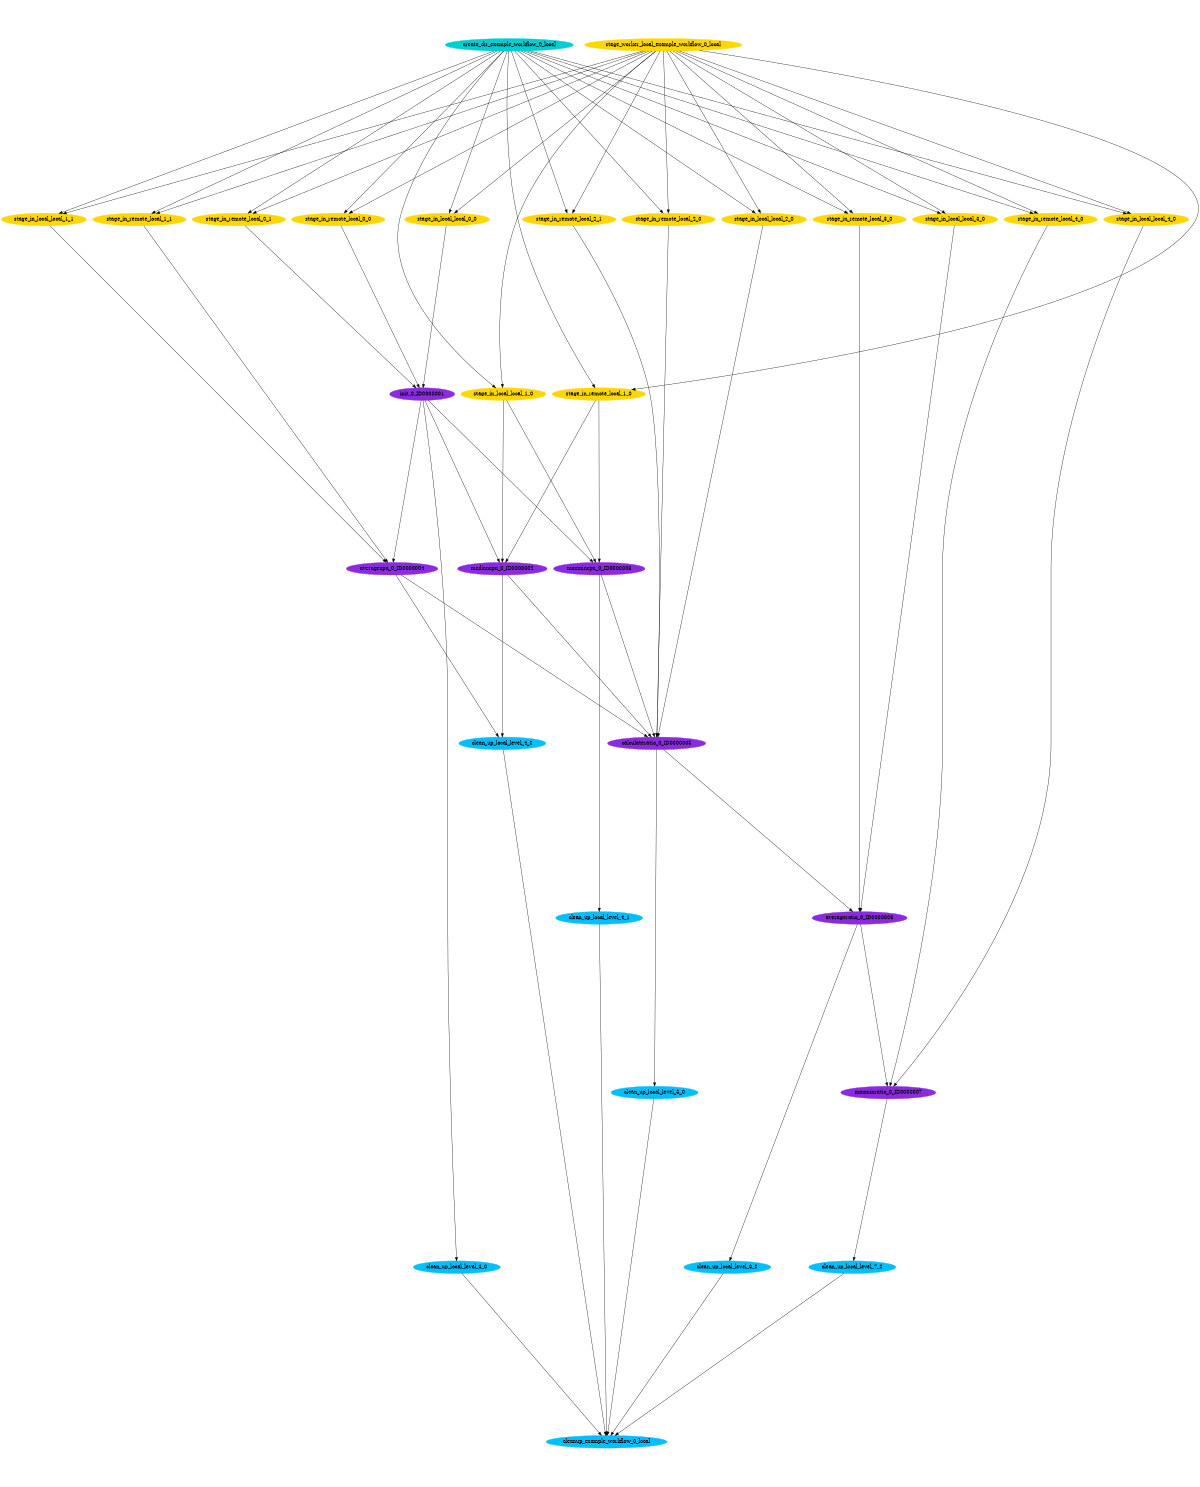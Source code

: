 digraph E {
size="8.0,10.0"
ratio=fill
node [shape=ellipse]
edge [arrowhead=normal, arrowsize=1.0]
	"clean_up_local_level_4_1" [color=deepskyblue,style=filled,label="clean_up_local_level_4_1"]
	"clean_up_local_level_4_0" [color=deepskyblue,style=filled,label="clean_up_local_level_4_0"]
	"averageratio_0_ID0000006" [color=blueviolet,style=filled,label="averageratio_0_ID0000006"]
	"maxminratio_0_ID0000007" [color=blueviolet,style=filled,label="maxminratio_0_ID0000007"]
	"stage_in_local_local_4_0" [color=gold,style=filled,label="stage_in_local_local_4_0"]
	"stage_in_remote_local_0_1" [color=gold,style=filled,label="stage_in_remote_local_0_1"]
	"clean_up_local_level_6_0" [color=deepskyblue,style=filled,label="clean_up_local_level_6_0"]
	"stage_in_remote_local_0_0" [color=gold,style=filled,label="stage_in_remote_local_0_0"]
	"clean_up_local_level_5_0" [color=deepskyblue,style=filled,label="clean_up_local_level_5_0"]
	"calculateratio_0_ID0000005" [color=blueviolet,style=filled,label="calculateratio_0_ID0000005"]
	"mediancpu_0_ID0000002" [color=blueviolet,style=filled,label="mediancpu_0_ID0000002"]
	"stage_in_local_local_0_0" [color=gold,style=filled,label="stage_in_local_local_0_0"]
	"create_dir_example_workflow_0_local" [color=darkturquoise,style=filled,label="create_dir_example_workflow_0_local"]
	"stage_in_remote_local_2_1" [color=gold,style=filled,label="stage_in_remote_local_2_1"]
	"init_0_ID0000001" [color=blueviolet,style=filled,label="init_0_ID0000001"]
	"clean_up_local_level_7_0" [color=deepskyblue,style=filled,label="clean_up_local_level_7_0"]
	"stage_in_local_local_2_0" [color=gold,style=filled,label="stage_in_local_local_2_0"]
	"stage_in_remote_local_1_1" [color=gold,style=filled,label="stage_in_remote_local_1_1"]
	"stage_in_remote_local_1_0" [color=gold,style=filled,label="stage_in_remote_local_1_0"]
	"averagecpu_0_ID0000004" [color=blueviolet,style=filled,label="averagecpu_0_ID0000004"]
	"stage_in_local_local_3_0" [color=gold,style=filled,label="stage_in_local_local_3_0"]
	"stage_worker_local_example_workflow_0_local" [color=gold,style=filled,label="stage_worker_local_example_workflow_0_local"]
	"maxmincpu_0_ID0000003" [color=blueviolet,style=filled,label="maxmincpu_0_ID0000003"]
	"stage_in_local_local_1_1" [color=gold,style=filled,label="stage_in_local_local_1_1"]
	"clean_up_local_level_3_0" [color=deepskyblue,style=filled,label="clean_up_local_level_3_0"]
	"stage_in_local_local_1_0" [color=gold,style=filled,label="stage_in_local_local_1_0"]
	"cleanup_example_workflow_0_local" [color=deepskyblue,style=filled,label="cleanup_example_workflow_0_local"]
	"stage_in_remote_local_4_0" [color=gold,style=filled,label="stage_in_remote_local_4_0"]
	"stage_in_remote_local_2_0" [color=gold,style=filled,label="stage_in_remote_local_2_0"]
	"stage_in_remote_local_3_0" [color=gold,style=filled,label="stage_in_remote_local_3_0"]

	"clean_up_local_level_4_1" -> "cleanup_example_workflow_0_local"
	"clean_up_local_level_4_0" -> "cleanup_example_workflow_0_local"
	"averageratio_0_ID0000006" -> "maxminratio_0_ID0000007"
	"averageratio_0_ID0000006" -> "clean_up_local_level_6_0"
	"maxminratio_0_ID0000007" -> "clean_up_local_level_7_0"
	"stage_in_local_local_4_0" -> "maxminratio_0_ID0000007"
	"stage_in_remote_local_0_1" -> "init_0_ID0000001"
	"clean_up_local_level_6_0" -> "cleanup_example_workflow_0_local"
	"stage_in_remote_local_0_0" -> "init_0_ID0000001"
	"clean_up_local_level_5_0" -> "cleanup_example_workflow_0_local"
	"calculateratio_0_ID0000005" -> "averageratio_0_ID0000006"
	"calculateratio_0_ID0000005" -> "clean_up_local_level_5_0"
	"mediancpu_0_ID0000002" -> "clean_up_local_level_4_0"
	"mediancpu_0_ID0000002" -> "calculateratio_0_ID0000005"
	"stage_in_local_local_0_0" -> "init_0_ID0000001"
	"create_dir_example_workflow_0_local" -> "stage_in_local_local_0_0"
	"create_dir_example_workflow_0_local" -> "stage_in_remote_local_2_1"
	"create_dir_example_workflow_0_local" -> "stage_in_local_local_1_1"
	"create_dir_example_workflow_0_local" -> "stage_in_local_local_4_0"
	"create_dir_example_workflow_0_local" -> "stage_in_local_local_1_0"
	"create_dir_example_workflow_0_local" -> "stage_in_local_local_2_0"
	"create_dir_example_workflow_0_local" -> "stage_in_remote_local_0_1"
	"create_dir_example_workflow_0_local" -> "stage_in_remote_local_1_1"
	"create_dir_example_workflow_0_local" -> "stage_in_remote_local_1_0"
	"create_dir_example_workflow_0_local" -> "stage_in_remote_local_4_0"
	"create_dir_example_workflow_0_local" -> "stage_in_remote_local_0_0"
	"create_dir_example_workflow_0_local" -> "stage_in_local_local_3_0"
	"create_dir_example_workflow_0_local" -> "stage_in_remote_local_2_0"
	"create_dir_example_workflow_0_local" -> "stage_in_remote_local_3_0"
	"stage_in_remote_local_2_1" -> "calculateratio_0_ID0000005"
	"init_0_ID0000001" -> "mediancpu_0_ID0000002"
	"init_0_ID0000001" -> "clean_up_local_level_3_0"
	"init_0_ID0000001" -> "averagecpu_0_ID0000004"
	"init_0_ID0000001" -> "maxmincpu_0_ID0000003"
	"clean_up_local_level_7_0" -> "cleanup_example_workflow_0_local"
	"stage_in_local_local_2_0" -> "calculateratio_0_ID0000005"
	"stage_in_remote_local_1_1" -> "averagecpu_0_ID0000004"
	"stage_in_remote_local_1_0" -> "mediancpu_0_ID0000002"
	"stage_in_remote_local_1_0" -> "maxmincpu_0_ID0000003"
	"averagecpu_0_ID0000004" -> "clean_up_local_level_4_0"
	"averagecpu_0_ID0000004" -> "calculateratio_0_ID0000005"
	"stage_in_local_local_3_0" -> "averageratio_0_ID0000006"
	"stage_worker_local_example_workflow_0_local" -> "stage_in_local_local_0_0"
	"stage_worker_local_example_workflow_0_local" -> "stage_in_remote_local_2_1"
	"stage_worker_local_example_workflow_0_local" -> "stage_in_local_local_1_1"
	"stage_worker_local_example_workflow_0_local" -> "stage_in_local_local_4_0"
	"stage_worker_local_example_workflow_0_local" -> "stage_in_local_local_1_0"
	"stage_worker_local_example_workflow_0_local" -> "stage_in_remote_local_0_1"
	"stage_worker_local_example_workflow_0_local" -> "stage_in_local_local_2_0"
	"stage_worker_local_example_workflow_0_local" -> "stage_in_remote_local_1_1"
	"stage_worker_local_example_workflow_0_local" -> "stage_in_remote_local_0_0"
	"stage_worker_local_example_workflow_0_local" -> "stage_in_remote_local_4_0"
	"stage_worker_local_example_workflow_0_local" -> "stage_in_remote_local_1_0"
	"stage_worker_local_example_workflow_0_local" -> "stage_in_local_local_3_0"
	"stage_worker_local_example_workflow_0_local" -> "stage_in_remote_local_2_0"
	"stage_worker_local_example_workflow_0_local" -> "stage_in_remote_local_3_0"
	"maxmincpu_0_ID0000003" -> "clean_up_local_level_4_1"
	"maxmincpu_0_ID0000003" -> "calculateratio_0_ID0000005"
	"stage_in_local_local_1_1" -> "averagecpu_0_ID0000004"
	"clean_up_local_level_3_0" -> "cleanup_example_workflow_0_local"
	"stage_in_local_local_1_0" -> "mediancpu_0_ID0000002"
	"stage_in_local_local_1_0" -> "maxmincpu_0_ID0000003"
	"stage_in_remote_local_4_0" -> "maxminratio_0_ID0000007"
	"stage_in_remote_local_2_0" -> "calculateratio_0_ID0000005"
	"stage_in_remote_local_3_0" -> "averageratio_0_ID0000006"
}
